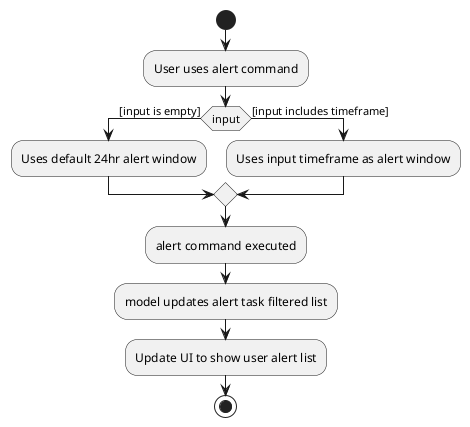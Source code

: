 @startuml
start
:User uses alert command;
'Since the beta syntax does not support placing the condition outside the
'diamond we place it as the true branch instead.

if (input)  then ([input is empty])
     :Uses default 24hr alert window;
else([input includes timeframe])
    :Uses input timeframe as alert window;
endif

:alert command executed;
:model updates alert task filtered list;
:Update UI to show user alert list;
stop
@enduml
